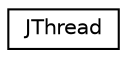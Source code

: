 digraph "Graphical Class Hierarchy"
{
  edge [fontname="Helvetica",fontsize="10",labelfontname="Helvetica",labelfontsize="10"];
  node [fontname="Helvetica",fontsize="10",shape=record];
  rankdir="LR";
  Node1 [label="JThread",height=0.2,width=0.4,color="black", fillcolor="white", style="filled",URL="$class_j_thread.html"];
}
